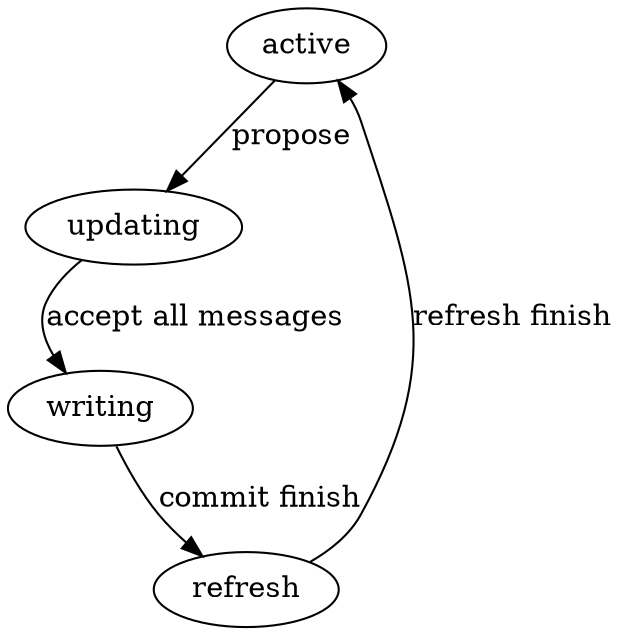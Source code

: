 digraph paxos_leader {
	active->updating[label="propose"];
	updating->writing[label="accept all messages"];
	writing->refresh[label="commit finish"];
	refresh->active[label="refresh finish"];
}
